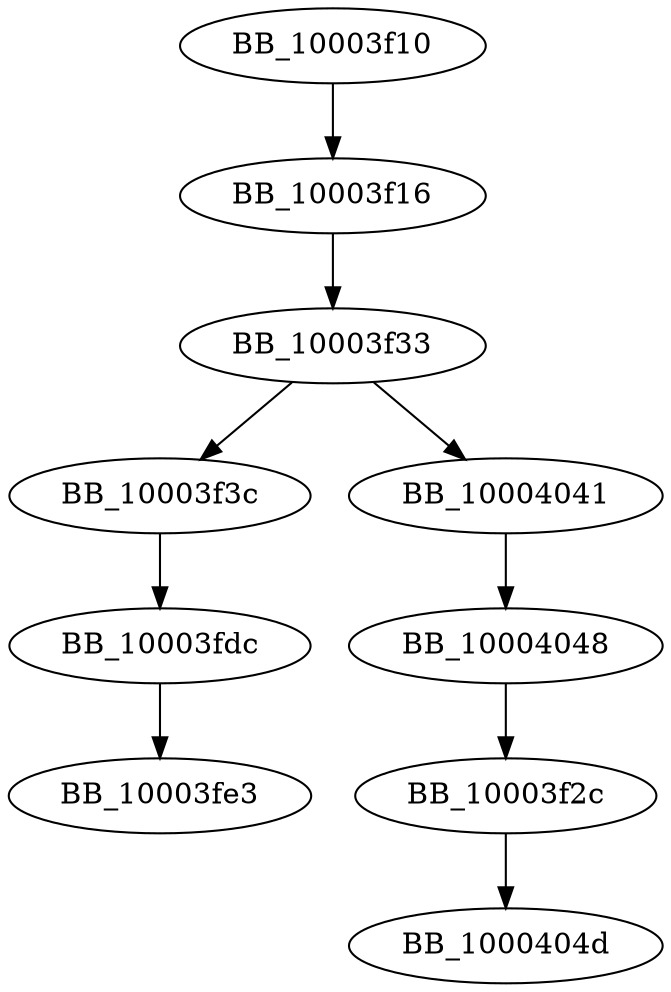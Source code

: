 DiGraph sub_10003F10{
BB_10003f10->BB_10003f16
BB_10003f16->BB_10003f33
BB_10003f2c->BB_1000404d
BB_10003f33->BB_10003f3c
BB_10003f33->BB_10004041
BB_10003f3c->BB_10003fdc
BB_10003fdc->BB_10003fe3
BB_10004041->BB_10004048
BB_10004048->BB_10003f2c
}

